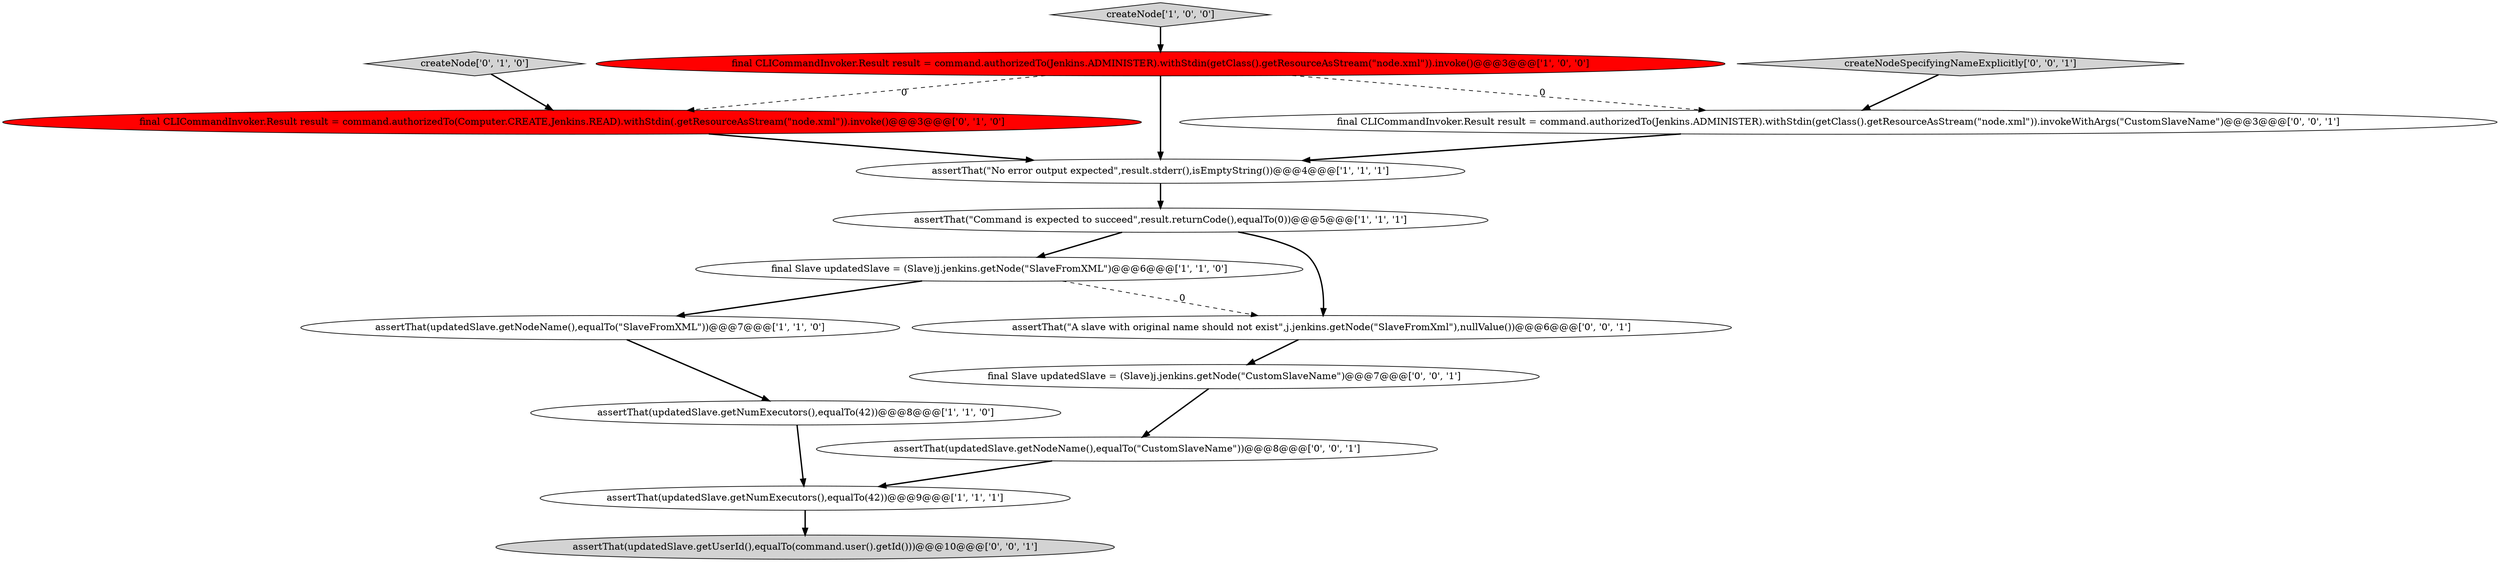 digraph {
9 [style = filled, label = "createNode['0', '1', '0']", fillcolor = lightgray, shape = diamond image = "AAA0AAABBB2BBB"];
12 [style = filled, label = "final CLICommandInvoker.Result result = command.authorizedTo(Jenkins.ADMINISTER).withStdin(getClass().getResourceAsStream(\"node.xml\")).invokeWithArgs(\"CustomSlaveName\")@@@3@@@['0', '0', '1']", fillcolor = white, shape = ellipse image = "AAA0AAABBB3BBB"];
2 [style = filled, label = "assertThat(\"No error output expected\",result.stderr(),isEmptyString())@@@4@@@['1', '1', '1']", fillcolor = white, shape = ellipse image = "AAA0AAABBB1BBB"];
6 [style = filled, label = "assertThat(updatedSlave.getNodeName(),equalTo(\"SlaveFromXML\"))@@@7@@@['1', '1', '0']", fillcolor = white, shape = ellipse image = "AAA0AAABBB1BBB"];
11 [style = filled, label = "assertThat(updatedSlave.getNodeName(),equalTo(\"CustomSlaveName\"))@@@8@@@['0', '0', '1']", fillcolor = white, shape = ellipse image = "AAA0AAABBB3BBB"];
13 [style = filled, label = "final Slave updatedSlave = (Slave)j.jenkins.getNode(\"CustomSlaveName\")@@@7@@@['0', '0', '1']", fillcolor = white, shape = ellipse image = "AAA0AAABBB3BBB"];
14 [style = filled, label = "createNodeSpecifyingNameExplicitly['0', '0', '1']", fillcolor = lightgray, shape = diamond image = "AAA0AAABBB3BBB"];
15 [style = filled, label = "assertThat(updatedSlave.getUserId(),equalTo(command.user().getId()))@@@10@@@['0', '0', '1']", fillcolor = lightgray, shape = ellipse image = "AAA0AAABBB3BBB"];
3 [style = filled, label = "final Slave updatedSlave = (Slave)j.jenkins.getNode(\"SlaveFromXML\")@@@6@@@['1', '1', '0']", fillcolor = white, shape = ellipse image = "AAA0AAABBB1BBB"];
0 [style = filled, label = "createNode['1', '0', '0']", fillcolor = lightgray, shape = diamond image = "AAA0AAABBB1BBB"];
4 [style = filled, label = "assertThat(updatedSlave.getNumExecutors(),equalTo(42))@@@8@@@['1', '1', '0']", fillcolor = white, shape = ellipse image = "AAA0AAABBB1BBB"];
1 [style = filled, label = "final CLICommandInvoker.Result result = command.authorizedTo(Jenkins.ADMINISTER).withStdin(getClass().getResourceAsStream(\"node.xml\")).invoke()@@@3@@@['1', '0', '0']", fillcolor = red, shape = ellipse image = "AAA1AAABBB1BBB"];
5 [style = filled, label = "assertThat(\"Command is expected to succeed\",result.returnCode(),equalTo(0))@@@5@@@['1', '1', '1']", fillcolor = white, shape = ellipse image = "AAA0AAABBB1BBB"];
10 [style = filled, label = "assertThat(\"A slave with original name should not exist\",j.jenkins.getNode(\"SlaveFromXml\"),nullValue())@@@6@@@['0', '0', '1']", fillcolor = white, shape = ellipse image = "AAA0AAABBB3BBB"];
8 [style = filled, label = "final CLICommandInvoker.Result result = command.authorizedTo(Computer.CREATE,Jenkins.READ).withStdin(.getResourceAsStream(\"node.xml\")).invoke()@@@3@@@['0', '1', '0']", fillcolor = red, shape = ellipse image = "AAA1AAABBB2BBB"];
7 [style = filled, label = "assertThat(updatedSlave.getNumExecutors(),equalTo(42))@@@9@@@['1', '1', '1']", fillcolor = white, shape = ellipse image = "AAA0AAABBB1BBB"];
5->3 [style = bold, label=""];
5->10 [style = bold, label=""];
6->4 [style = bold, label=""];
3->6 [style = bold, label=""];
12->2 [style = bold, label=""];
1->2 [style = bold, label=""];
11->7 [style = bold, label=""];
7->15 [style = bold, label=""];
14->12 [style = bold, label=""];
1->8 [style = dashed, label="0"];
1->12 [style = dashed, label="0"];
3->10 [style = dashed, label="0"];
8->2 [style = bold, label=""];
10->13 [style = bold, label=""];
9->8 [style = bold, label=""];
13->11 [style = bold, label=""];
0->1 [style = bold, label=""];
4->7 [style = bold, label=""];
2->5 [style = bold, label=""];
}
